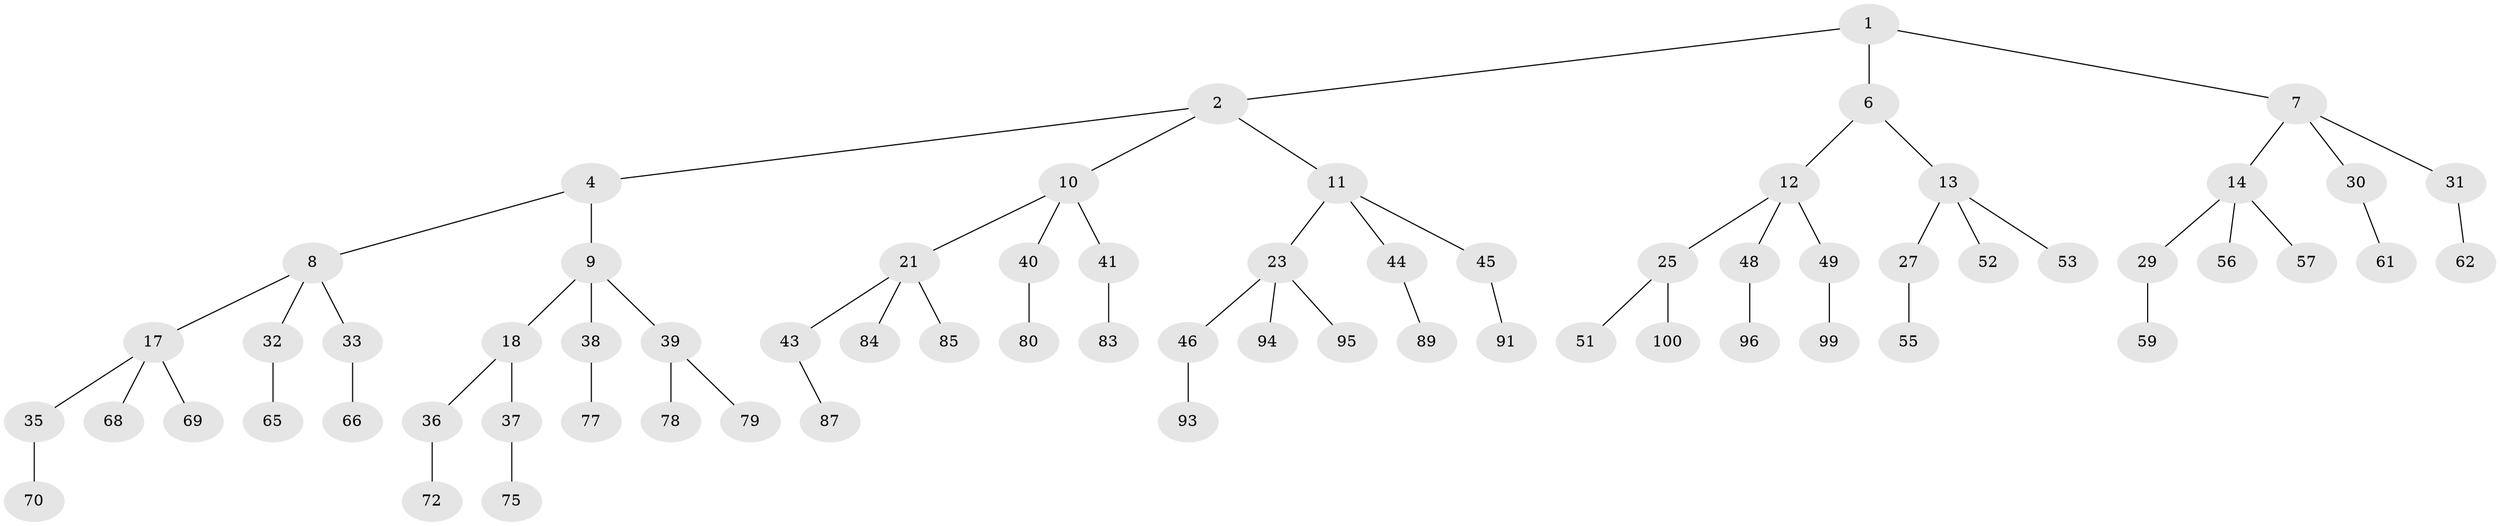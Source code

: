 // original degree distribution, {2: 0.02, 3: 0.48, 1: 0.5}
// Generated by graph-tools (version 1.1) at 2025/38/02/21/25 10:38:56]
// undirected, 68 vertices, 67 edges
graph export_dot {
graph [start="1"]
  node [color=gray90,style=filled];
  1 [super="+3"];
  2 [latent=1,super="+5"];
  4 [latent=0.5];
  6 [latent=0.5];
  7 [latent=0.5,super="+15"];
  8 [latent=0.333333,super="+16"];
  9 [latent=0.333333,super="+19"];
  10 [latent=0.333333,super="+20"];
  11 [latent=0.333333,super="+22"];
  12 [latent=0.333333,super="+24"];
  13 [latent=0.333333,super="+26"];
  14 [latent=0.333333,super="+28"];
  17 [latent=0.25,super="+34"];
  18 [latent=0.25];
  21 [latent=0.25,super="+42"];
  23 [latent=0.25,super="+47"];
  25 [latent=0.25,super="+50"];
  27 [latent=0.25,super="+54"];
  29 [latent=0.25,super="+58"];
  30 [latent=0.25,super="+60"];
  31 [latent=0.25,super="+63"];
  32 [latent=0.2,super="+64"];
  33 [latent=0.2,super="+67"];
  35 [latent=0.2,super="+71"];
  36 [latent=0.2,super="+73"];
  37 [latent=0.2,super="+74"];
  38 [latent=0.2,super="+76"];
  39 [latent=0.2];
  40 [latent=0.2,super="+81"];
  41 [latent=0.2,super="+82"];
  43 [latent=0.2,super="+86"];
  44 [latent=0.2,super="+88"];
  45 [latent=0.2,super="+90"];
  46 [latent=0.2,super="+92"];
  48 [latent=0.2,super="+97"];
  49 [latent=0.2,super="+98"];
  51 [latent=0.2];
  52 [latent=0.2];
  53 [latent=0.2];
  55 [latent=0.2];
  56 [latent=0.2];
  57 [latent=0.2];
  59 [latent=0.2];
  61 [latent=0.2];
  62 [latent=0.2];
  65 [latent=0.166667];
  66 [latent=0.166667];
  68 [latent=0.166667];
  69 [latent=0.166667];
  70 [latent=0.166667];
  72 [latent=0.166667];
  75 [latent=0.166667];
  77 [latent=0.166667];
  78 [latent=0.166667];
  79 [latent=0.166667];
  80 [latent=0.166667];
  83 [latent=0.166667];
  84 [latent=0.166667];
  85 [latent=0.166667];
  87 [latent=0.166667];
  89 [latent=0.166667];
  91 [latent=0.166667];
  93 [latent=0.166667];
  94 [latent=0.166667];
  95 [latent=0.166667];
  96 [latent=0.166667];
  99 [latent=0.166667];
  100 [latent=0.166667];
  1 -- 2;
  1 -- 6;
  1 -- 7;
  2 -- 4;
  2 -- 11;
  2 -- 10;
  4 -- 8;
  4 -- 9;
  6 -- 12;
  6 -- 13;
  7 -- 14;
  7 -- 31;
  7 -- 30;
  8 -- 17;
  8 -- 33;
  8 -- 32;
  9 -- 18;
  9 -- 38;
  9 -- 39;
  10 -- 21;
  10 -- 40;
  10 -- 41;
  11 -- 23;
  11 -- 44;
  11 -- 45;
  12 -- 25;
  12 -- 48;
  12 -- 49;
  13 -- 27;
  13 -- 53;
  13 -- 52;
  14 -- 29;
  14 -- 56;
  14 -- 57;
  17 -- 35;
  17 -- 68;
  17 -- 69;
  18 -- 36;
  18 -- 37;
  21 -- 43;
  21 -- 85;
  21 -- 84;
  23 -- 46;
  23 -- 95;
  23 -- 94;
  25 -- 51;
  25 -- 100;
  27 -- 55;
  29 -- 59;
  30 -- 61;
  31 -- 62;
  32 -- 65;
  33 -- 66;
  35 -- 70;
  36 -- 72;
  37 -- 75;
  38 -- 77;
  39 -- 78;
  39 -- 79;
  40 -- 80;
  41 -- 83;
  43 -- 87;
  44 -- 89;
  45 -- 91;
  46 -- 93;
  48 -- 96;
  49 -- 99;
}
